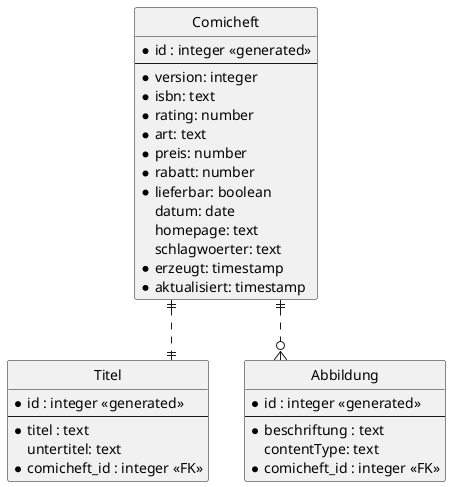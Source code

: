 ' Preview durch <Alt>d

@startuml ER Diagramm

' hide the spot
hide circle

' evtl. Prbleme mit Kraehenfuessen vermeiden
skinparam linetype ortho

entity "Comicheft" {
  *id : integer <<generated>>
  --
  *version: integer
  *isbn: text
  *rating: number
  *art: text
  *preis: number
  *rabatt: number
  *lieferbar: boolean
  datum: date
  homepage: text
  schlagwoerter: text
  *erzeugt: timestamp
  *aktualisiert: timestamp
}

entity "Titel" {
  *id : integer <<generated>>
  --
  *titel : text
  untertitel: text
  *comicheft_id : integer <<FK>>
}

entity "Abbildung" {
  *id : integer <<generated>>
  --
  *beschriftung : text
  contentType: text
  *comicheft_id : integer <<FK>>
}

Comicheft ||..|| Titel
Comicheft ||..o{ Abbildung
@enduml
